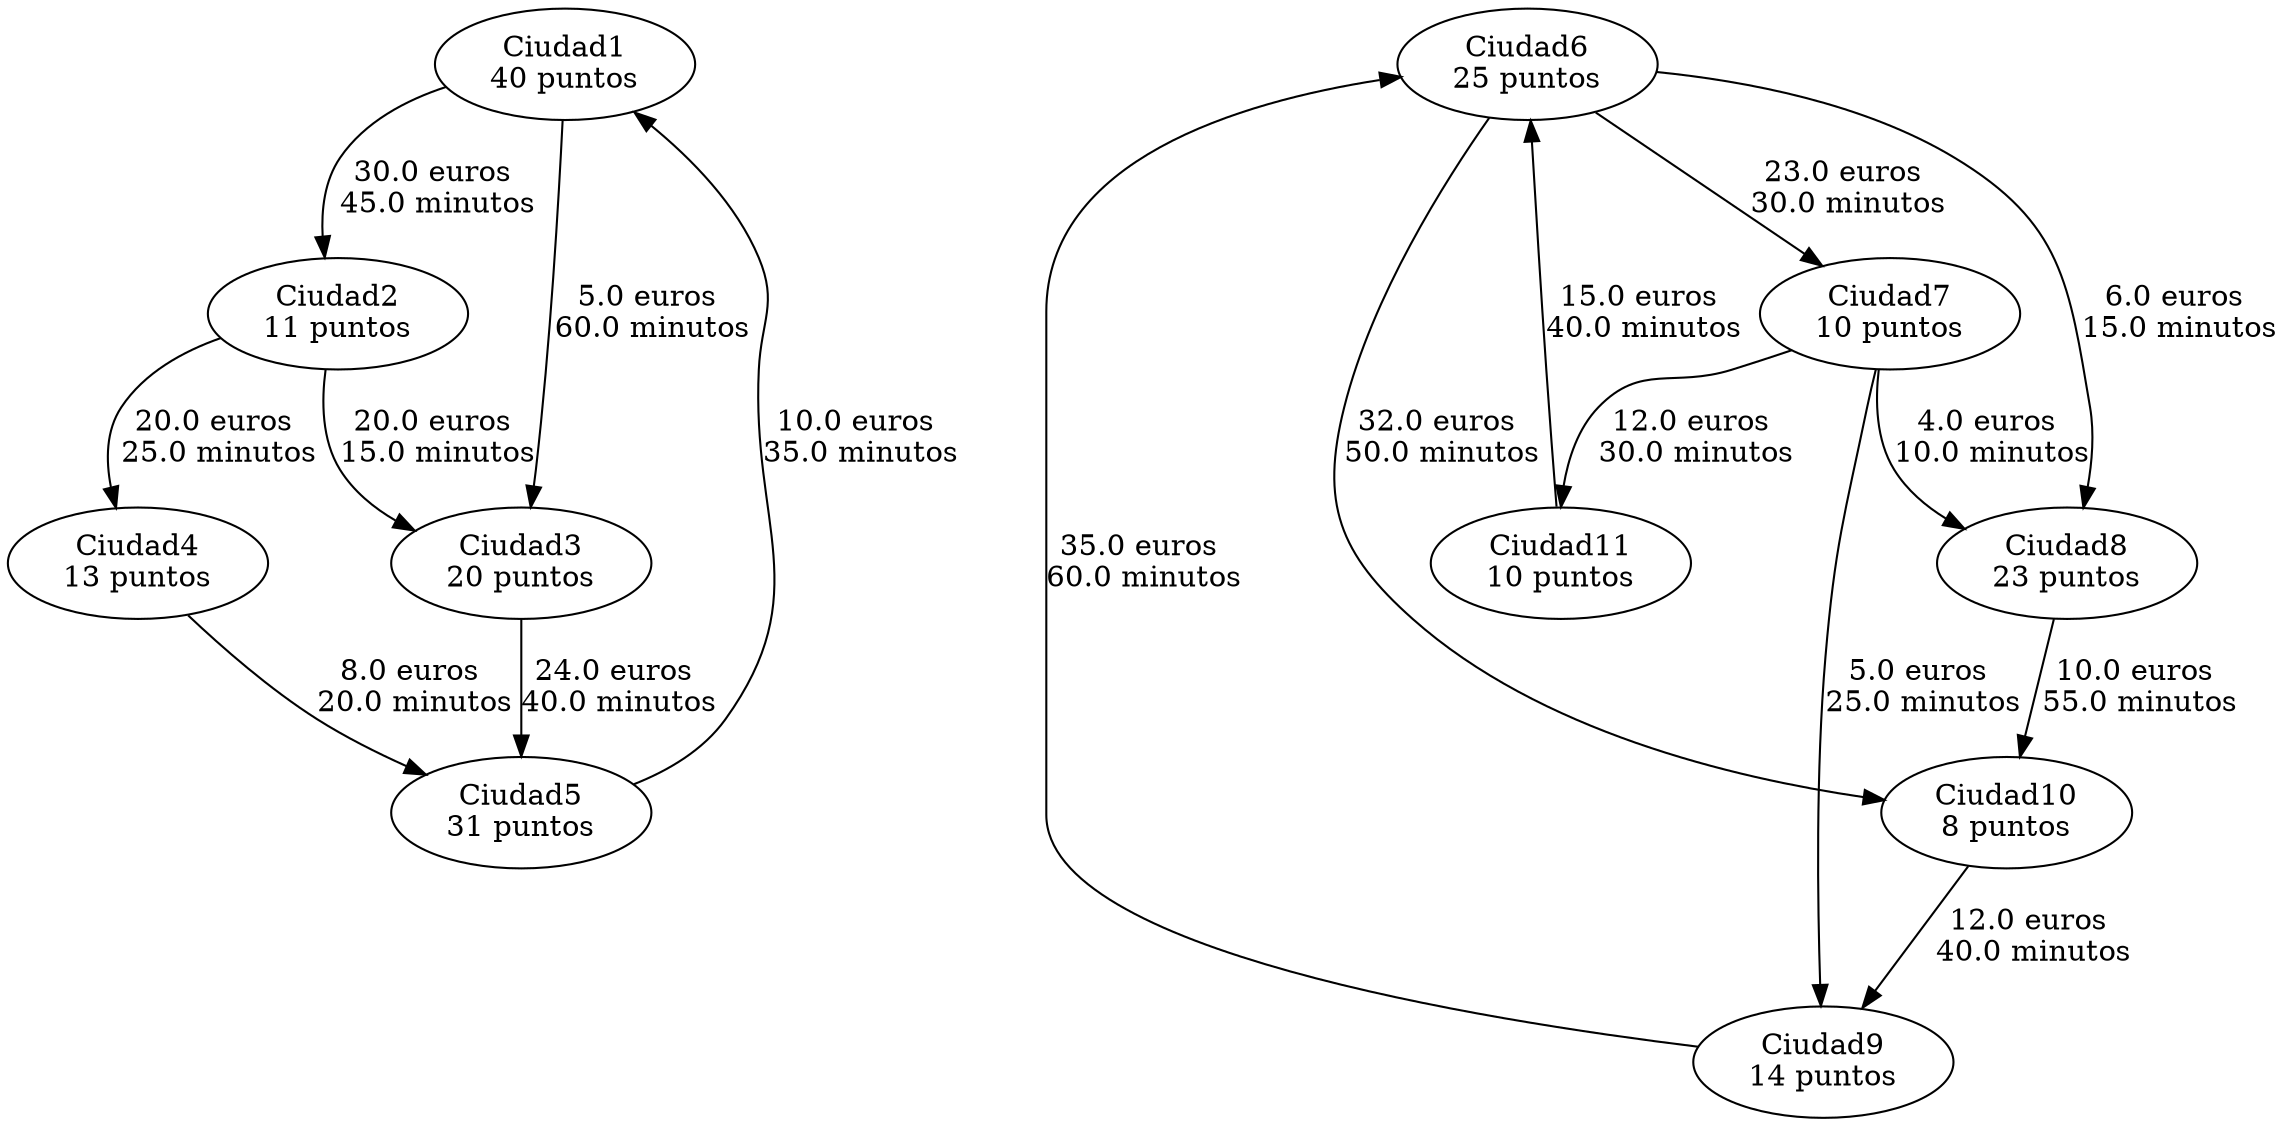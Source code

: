 strict digraph G {
  1 [ color="black" label="Ciudad1
40 puntos" ];
  2 [ color="black" label="Ciudad2
11 puntos" ];
  3 [ color="black" label="Ciudad3
20 puntos" ];
  4 [ color="black" label="Ciudad4
13 puntos" ];
  5 [ color="black" label="Ciudad5
31 puntos" ];
  6 [ color="black" label="Ciudad6
25 puntos" ];
  7 [ color="black" label="Ciudad7
10 puntos" ];
  8 [ color="black" label="Ciudad8
23 puntos" ];
  9 [ color="black" label="Ciudad9
14 puntos" ];
  10 [ color="black" label="Ciudad10
8 puntos" ];
  11 [ color="black" label="Ciudad11
10 puntos" ];
  1 -> 2 [ color="black" label="30.0 euros 
45.0 minutos" ];
  2 -> 3 [ color="black" label="20.0 euros 
15.0 minutos" ];
  3 -> 5 [ color="black" label="24.0 euros 
40.0 minutos" ];
  2 -> 4 [ color="black" label="20.0 euros 
25.0 minutos" ];
  4 -> 5 [ color="black" label="8.0 euros 
20.0 minutos" ];
  1 -> 3 [ color="black" label="5.0 euros 
60.0 minutos" ];
  5 -> 1 [ color="black" label="10.0 euros 
35.0 minutos" ];
  6 -> 8 [ color="black" label="6.0 euros 
15.0 minutos" ];
  9 -> 6 [ color="black" label="35.0 euros 
60.0 minutos" ];
  8 -> 10 [ color="black" label="10.0 euros 
55.0 minutos" ];
  10 -> 9 [ color="black" label="12.0 euros 
40.0 minutos" ];
  6 -> 10 [ color="black" label="32.0 euros 
50.0 minutos" ];
  6 -> 7 [ color="black" label="23.0 euros 
30.0 minutos" ];
  7 -> 9 [ color="black" label="5.0 euros 
25.0 minutos" ];
  7 -> 11 [ color="black" label="12.0 euros 
30.0 minutos" ];
  11 -> 6 [ color="black" label="15.0 euros 
40.0 minutos" ];
  7 -> 8 [ color="black" label="4.0 euros 
10.0 minutos" ];
}
